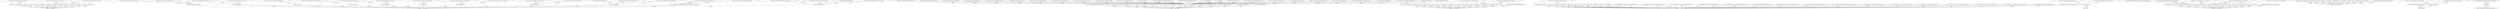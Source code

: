 digraph G {
  34492 [ label="34492: /bin/ping" shape="box" ];
  34433 [ label="34433: /bin/bash" shape="box" ];
  80607 [ label="80607: /usr/bin/wget" shape="box" ];
  80478 [ label="80478: /bin/bash" shape="box" ];
  80659 [ label="80659: /bin/mv" shape="box" ];
  80592 [ label="80592: /usr/bin/wget" shape="box" ];
  34435 [ label="34435: /home/feishao/sysdigscripts/case2/case2.sh" shape="box" ];
  1237 [ label="1237: /bin/bash" shape="box" ];
  97473 [ label="97473: /usr/bin/curl" shape="box" ];
  97442 [ label="97442: /bin/bash" shape="box" ];
  80513 [ label="80513: /usr/bin/wget" shape="box" ];
  115207 [ label="115207: /bin/ls" shape="box" ];
  34489 [ label="34489: /bin/ping" shape="box" ];
  97477 [ label="97477: /usr/bin/curl" shape="box" ];
  97518 [ label="97518: /bin/mv" shape="box" ];
  1403 [ label="1403: /bin/ping" shape="box" ];
  1336 [ label="1336: /usr/bin/python3" shape="box" ];
  1401 [ label="1401: /bin/ping" shape="box" ];
  34487 [ label="34487: /bin/ping" shape="box" ];
  115268 [ label="115268: /home/feishao/sysdigscripts/case6/case6.sh" shape="box" ];
  1569 [ label="1569: /usr/bin/wget" shape="box" ];
  1566 [ label="1566: <NA>" shape="box" ];
  1405 [ label="1405: /bin/ping" shape="box" ];
  80356 [ label="80356: /bin/ls" shape="box" ];
  80620 [ label="80620: /usr/bin/wget" shape="box" ];
  1437 [ label="1437: /bin/ping" shape="box" ];
  34474 [ label="34474: /bin/ping" shape="box" ];
  34472 [ label="34472: /bin/ping" shape="box" ];
  1435 [ label="1435: /bin/ping" shape="box" ];
  34476 [ label="34476: /bin/ping" shape="box" ];
  34401 [ label="34401: /bin/ls" shape="box" ];
  108789 [ label="108789: /bin/ping" shape="box" ];
  108782 [ label="108782: /bin/bash" shape="box" ];
  80597 [ label="80597: /usr/bin/wget" shape="box" ];
  108787 [ label="108787: /bin/ping" shape="box" ];
  97444 [ label="97444: /home/feishao/sysdigscripts/case4/case4.sh" shape="box" ];
  80480 [ label="80480: /home/feishao/sysdigscripts/case3/case3.sh" shape="box" ];
  1391 [ label="1391: /bin/ping" shape="box" ];
  97468 [ label="97468: /usr/bin/curl" shape="box" ];
  108827 [ label="108827: /bin/ping" shape="box" ];
  27049 [ label="27049: /usr/bin/python3.7" shape="box" ];
  1393 [ label="1393: /bin/ping" shape="box" ];
  108829 [ label="108829: /bin/ping" shape="box" ];
  97418 [ label="97418: /bin/ls" shape="box" ];
  115290 [ label="115290: /bin/ping" shape="box" ];
  115269 [ label="115269: /bin/bash" shape="box" ];
  97521 [ label="97521: /bin/mv" shape="box" ];
  80623 [ label="80623: /usr/bin/wget" shape="box" ];
  97458 [ label="97458: /usr/bin/curl" shape="box" ];
  97454 [ label="97454: /usr/bin/curl" shape="box" ];
  1661 [ label="1661: <NA>" shape="box" ];
  34576 [ label="34576: /usr/bin/wget" shape="box" ];
  80487 [ label="80487: /usr/bin/wget" shape="box" ];
  97471 [ label="97471: /usr/bin/curl" shape="box" ];
  34449 [ label="34449: /bin/ping" shape="box" ];
  97475 [ label="97475: /usr/bin/curl" shape="box" ];
  34447 [ label="34447: /bin/ping" shape="box" ];
  97481 [ label="97481: /usr/bin/curl" shape="box" ];
  108916 [ label="108916: /usr/bin/wget" shape="box" ];
  115276 [ label="115276: /bin/ping" shape="box" ];
  97447 [ label="97447: /usr/bin/curl" shape="box" ];
  115292 [ label="115292: /usr/bin/wget" shape="box" ];
  115266 [ label="115266: /bin/bash" shape="box" ];
  97483 [ label="97483: /usr/bin/wget" shape="box" ];
  115278 [ label="115278: /bin/ping" shape="box" ];
  45572 [ label="45572: /usr/bin/vi" shape="box" ];
  115274 [ label="115274: /bin/ping" shape="box" ];
  108693 [ label="108693: /bin/ls" shape="box" ];
  108832 [ label="108832: /bin/ping" shape="box" ];
  115272 [ label="115272: /bin/ping" shape="box" ];
  1379 [ label="1379: /bin/ping" shape="box" ];
  115288 [ label="115288: /bin/ping" shape="box" ];
  80482 [ label="80482: /usr/bin/wget" shape="box" ];
  115282 [ label="115282: /bin/ping" shape="box" ];
  108804 [ label="108804: /bin/ping" shape="box" ];
  115284 [ label="115284: /bin/ping" shape="box" ];
  1440 [ label="1440: /bin/ping" shape="box" ];
  1653 [ label="1653: <NA>" shape="box" ];
  115280 [ label="115280: /bin/ping" shape="box" ];
  108784 [ label="108784: /home/feishao/sysdigscripts/case5/case5.sh" shape="box" ];
  115286 [ label="115286: /bin/ping" shape="box" ];
  108802 [ label="108802: /bin/ping" shape="box" ];
  34468 [ label="34468: /bin/ping" shape="box" ];
  34622 [ label="34622: /bin/mv" shape="box" ];
  108800 [ label="108800: /bin/ping" shape="box" ];
  34466 [ label="34466: /bin/ping" shape="box" ];
  80615 [ label="80615: /usr/bin/wget" shape="box" ];
  108791 [ label="108791: /bin/ping" shape="box" ];
  80584 [ label="80584: /usr/bin/wget" shape="box" ];
  80527 [ label="80527: /usr/bin/wget" shape="box" ];
  1351 [ label="1351: /bin/ping" shape="box" ];
  97462 [ label="97462: /usr/bin/curl" shape="box" ];
  108797 [ label="108797: /bin/ping" shape="box" ];
  80621 [ label="80621: 129.22.31.135/32:33528->54.208.248.38/32:80" shape="parallelogram" ];
  108926 [ label="108926: 129.22.31.135/32:34074->162.125.6.18/32:443" shape="parallelogram" ];
  45580 [ label="45580: /usr/share/vim/vim74/syntax/syncolor.vim" shape="ellipse" ];
  34578 [ label="34578: 129.22.31.135/32:35024->162.125.3.18/32:443" shape="parallelogram" ];
  80616 [ label="80616: 129.22.31.135/32:43180->17.253.144.10/32:80" shape="parallelogram" ];
  80514 [ label="80514: 129.22.31.135/32:33562->74.6.231.20/32:443" shape="parallelogram" ];
  80586 [ label="80586: /usr/lib/ssl/certs/1001acf7.0" shape="ellipse" ];
  34490 [ label="34490: 129.22.31.135/32:51336->129.22.104.25/32:53" shape="parallelogram" ];
  115293 [ label="115293: 129.22.31.135/32:36694->162.125.6.18/32:443" shape="parallelogram" ];
  115270 [ label="115270: /home/feishao/sysdigscripts/case6/ping_others.sh" shape="ellipse" ];
  45588 [ label="45588: /usr/share/vim/vim74/plugin/spellfile.vim" shape="ellipse" ];
  115333 [ label="115333: 129.22.31.135/32:39758->162.125.6.15/32:443" shape="parallelogram" ];
  45587 [ label="45587: /usr/share/vim/vim74/plugin/rrhelper.vim" shape="ellipse" ];
  981 [ label="981: /usr/lib/python3.7/__pycache__/tokenize.cpython-37.pyc" shape="ellipse" ];
  108830 [ label="108830: 129.22.31.135/32:44630->129.22.104.25/32:53" shape="parallelogram" ];
  45573 [ label="45573: /usr/lib/x86_64-linux-gnu/libgpm.so.2" shape="ellipse" ];
  80585 [ label="80585: 129.22.31.135/32:37884->142.250.190.46/32:443" shape="parallelogram" ];
  45592 [ label="45592: /usr/share/vim/vim74/plugin/zipPlugin.vim" shape="ellipse" ];
  80483 [ label="80483: 129.22.31.135/32:47736->142.250.191.238/32:80" shape="parallelogram" ];
  80338 [ label="80338: /tmp/sh-thd-2710398384061" shape="ellipse" ];
  959 [ label="959: /usr/lib/python3.7/__pycache__/sre_parse.cpython-37.pyc" shape="ellipse" ];
  980 [ label="980: /usr/lib/python3.7/__pycache__/linecache.cpython-37.pyc" shape="ellipse" ];
  15 [ label="15: /lib/x86_64-linux-gnu/libnss_compat.so.2" shape="ellipse" ];
  45584 [ label="45584: /usr/share/vim/vim74/plugin/logiPat.vim" shape="ellipse" ];
  80484 [ label="80484: 129.22.31.135/32:46398->172.217.0.164/32:80" shape="parallelogram" ];
  80617 [ label="80617: 129.22.31.135/32:50138->23.219.12.208/32:443" shape="parallelogram" ];
  1578 [ label="1578: 129.22.31.135/32:33288->162.125.6.18/32:443" shape="parallelogram" ];
  975 [ label="975: /usr/lib/python3.7/__pycache__/signal.cpython-37.pyc" shape="ellipse" ];
  45583 [ label="45583: /usr/share/vim/vim74/plugin/gzip.vim" shape="ellipse" ];
  115267 [ label="115267: /home/feishao/sysdigscripts/case6/case6.sh" shape="ellipse" ];
  80608 [ label="80608: 129.22.31.135/32:48672->205.251.242.103/32:80" shape="parallelogram" ];
  80479 [ label="80479: /home/feishao/sysdigscripts/case3/case3.sh" shape="ellipse" ];
  34619 [ label="34619: 129.22.31.135/32:43846->162.125.6.15/32:443" shape="parallelogram" ];
  45579 [ label="45579: /usr/share/vim/vim74/syntax/synload.vim" shape="ellipse" ];
  974 [ label="974: /usr/lib/python3.7/__pycache__/subprocess.cpython-37.pyc" shape="ellipse" ];
  45590 [ label="45590: /usr/share/vim/vim74/plugin/tohtml.vim" shape="ellipse" ];
  45595 [ label="45595: /usr/share/vim/vim74/syntax/sh.vim" shape="ellipse" ];
  45575 [ label="45575: /usr/share/vim/vimrc" shape="ellipse" ];
  80587 [ label="80587: 129.22.31.135/32:39874->142.250.190.78/32:443" shape="parallelogram" ];
  1337 [ label="1337: /home/feishao/sysdigscripts/case1/case1.py" shape="ellipse" ];
  961 [ label="961: /usr/lib/python3.7/__pycache__/copyreg.cpython-37.pyc" shape="ellipse" ];
  80613 [ label="80613: 129.22.31.135/32:57102->18.160.19.119/32:443" shape="parallelogram" ];
  45582 [ label="45582: /usr/share/vim/vim74/plugin/getscriptPlugin.vim" shape="ellipse" ];
  80522 [ label="80522: 129.22.31.135/32:53726->74.6.231.21/32:443" shape="parallelogram" ];
  976 [ label="976: /usr/lib/python3.7/__pycache__/selectors.cpython-37.pyc" shape="ellipse" ];
  80594 [ label="80594: 129.22.31.135/32:42568->31.13.66.35/32:443" shape="parallelogram" ];
  109012 [ label="109012: /home/feishao/sysdigscripts/case5/sysrep_random_data?dl=0" shape="ellipse" ];
  108978 [ label="108978: 129.22.31.135/32:37140->162.125.6.15/32:443" shape="parallelogram" ];
  45586 [ label="45586: /usr/share/vim/vim74/plugin/netrwPlugin.vim" shape="ellipse" ];
  977 [ label="977: /usr/lib/python3.7/collections/__pycache__/abc.cpython-37.pyc" shape="ellipse" ];
  108783 [ label="108783: /home/feishao/sysdigscripts/case5/case5.sh" shape="ellipse" ];
  80598 [ label="80598: 129.22.31.135/32:60196->104.244.42.65/32:443" shape="parallelogram" ];
  80593 [ label="80593: 129.22.31.135/32:42566->31.13.66.35/32:443" shape="parallelogram" ];
  979 [ label="979: /usr/lib/python3.7/__pycache__/traceback.cpython-37.pyc" shape="ellipse" ];
  1111 [ label="1111: /lib/terminfo/x/xterm" shape="ellipse" ];
  1438 [ label="1438: 129.22.31.135/32:43844->129.22.104.25/32:53" shape="parallelogram" ];
  978 [ label="978: /usr/lib/python3.7/__pycache__/threading.cpython-37.pyc" shape="ellipse" ];
  97513 [ label="97513: 129.22.31.135/32:34150->162.125.6.15/32:443" shape="parallelogram" ];
  45577 [ label="45577: /etc/papersize" shape="ellipse" ];
  16 [ label="16: /lib/x86_64-linux-gnu/libnsl.so.1" shape="ellipse" ];
  80510 [ label="80510: 129.22.31.135/32:47500->110.242.68.66/32:80" shape="parallelogram" ];
  45585 [ label="45585: /usr/share/vim/vim74/plugin/matchparen.vim" shape="ellipse" ];
  80612 [ label="80612: /usr/lib/ssl/certs/607986c7.0" shape="ellipse" ];
  1644 [ label="1644: 129.22.31.135/32:36352->162.125.6.15/32:443" shape="parallelogram" ];
  115200 [ label="115200: /tmp/sh-thd-5420332894776" shape="ellipse" ];
  957 [ label="957: /usr/lib/python3.7/__pycache__/enum.cpython-37.pyc" shape="ellipse" ];
  45578 [ label="45578: /usr/share/vim/vim74/syntax/syntax.vim" shape="ellipse" ];
  958 [ label="958: /usr/lib/python3.7/__pycache__/sre_compile.cpython-37.pyc" shape="ellipse" ];
  80566 [ label="80566: 129.22.31.135/32:37072->103.41.167.234/32:80" shape="parallelogram" ];
  960 [ label="960: /usr/lib/python3.7/__pycache__/sre_constants.cpython-37.pyc" shape="ellipse" ];
  983 [ label="983: /usr/lib/python3.7/__pycache__/_weakrefset.cpython-37.pyc" shape="ellipse" ];
  17 [ label="17: /lib/x86_64-linux-gnu/libnss_nis.so.2" shape="ellipse" ];
  80624 [ label="80624: 129.22.31.135/32:53916->162.125.6.18/32:443" shape="parallelogram" ];
  45589 [ label="45589: /usr/share/vim/vim74/plugin/tarPlugin.vim" shape="ellipse" ];
  45576 [ label="45576: /usr/share/vim/vim74/debian.vim" shape="ellipse" ];
  45574 [ label="45574: /usr/lib/x86_64-linux-gnu/libpython3.5m.so.1.0" shape="ellipse" ];
  45581 [ label="45581: /usr/share/vim/vim74/filetype.vim" shape="ellipse" ];
  45591 [ label="45591: /usr/share/vim/vim74/plugin/vimballPlugin.vim" shape="ellipse" ];
  109011 [ label="109011: /home/feishao/sysdigscripts/case5/read_exp_data.py" shape="ellipse" ];
  45593 [ label="45593: /home/feishao/.viminfo" shape="ellipse" ];
  97488 [ label="97488: 129.22.31.135/32:59318->162.125.6.18/32:443" shape="parallelogram" ];
  97443 [ label="97443: /home/feishao/sysdigscripts/case4/case4.sh" shape="ellipse" ];
  982 [ label="982: /usr/lib/python3.7/__pycache__/token.cpython-37.pyc" shape="ellipse" ];
  956 [ label="956: /usr/lib/python3.7/__pycache__/re.cpython-37.pyc" shape="ellipse" ];
  80567 [ label="80567: 129.22.31.135/32:37454->43.152.134.28/32:443" shape="parallelogram" ];
  80646 [ label="80646: 129.22.31.135/32:56980->162.125.6.15/32:443" shape="parallelogram" ];
  80610 [ label="80610: 129.22.31.135/32:34668->205.251.242.103/32:443" shape="parallelogram" ];
  1318 [ label="1318: /tmp/sh-thd-1355825458580" shape="ellipse" ];
  115336 [ label="115336: /bin/mv" shape="box" ];
  115337 [ label="115337: /home/feishao/sysdigscripts/case6/malicious.py" shape="ellipse" ];
  46463 [ label="46463: /home/feishao/.viminfo.tmp" shape="ellipse" ];
  115334 [ label="115334: /home/feishao/sysdigscripts/case6/call_others.py?dl=0" shape="ellipse" ];
  34492 -> 34433 [ label="1492747" ];
  80607 -> 80478 [ label="4024272" ];
  80659 -> 80478 [ label="4048329" ];
  80592 -> 80478 [ label="4023624" ];
  34435 -> 1237 [ label="1491360" ];
  97473 -> 97442 [ label="16482708" ];
  80513 -> 80478 [ label="4015434" ];
  115207 -> 1237 [ label="25474246" ];
  34489 -> 34433 [ label="1492711" ];
  97477 -> 97442 [ label="16482908" ];
  97518 -> 97442 [ label="16508487" ];
  1403 -> 1336 [ label="58675" ];
  1401 -> 1336 [ label="58644" ];
  34487 -> 34433 [ label="1492679" ];
  115268 -> 1237 [ label="25480776" ];
  1569 -> 1566 [ label="66396" ];
  1405 -> 1336 [ label="58706" ];
  80356 -> 1237 [ label="4006450" ];
  80620 -> 80478 [ label="4024734" ];
  1437 -> 1336 [ label="60621" ];
  34474 -> 34433 [ label="1492467" ];
  34472 -> 34433 [ label="1492436" ];
  1435 -> 1336 [ label="60588" ];
  34476 -> 34433 [ label="1492499" ];
  34401 -> 1237 [ label="1490162" ];
  108789 -> 108782 [ label="22087380" ];
  80597 -> 80478 [ label="4023934" ];
  108787 -> 108782 [ label="22087261" ];
  97444 -> 1237 [ label="16480431" ];
  80480 -> 1237 [ label="4013041" ];
  1391 -> 1336 [ label="58453" ];
  97468 -> 97442 [ label="16482591" ];
  108827 -> 108782 [ label="22091913" ];
  27049 -> 108782 [ label="22135036" ];
  1393 -> 1336 [ label="58507" ];
  108829 -> 108782 [ label="22091976" ];
  97418 -> 1237 [ label="16475443" ];
  115290 -> 115269 [ label="25480869" ];
  97521 -> 97442 [ label="16508502" ];
  80623 -> 80478 [ label="4024806" ];
  97458 -> 97442 [ label="16481567" ];
  97454 -> 97442 [ label="16481414" ];
  1661 -> 1336 [ label="70327" ];
  34576 -> 34433 [ label="1496864" ];
  80487 -> 80478 [ label="4013175" ];
  97471 -> 97442 [ label="16482651" ];
  34449 -> 34433 [ label="1491403" ];
  97475 -> 97442 [ label="16482768" ];
  34447 -> 34433 [ label="1491372" ];
  97481 -> 97442 [ label="16483041" ];
  108916 -> 108782 [ label="22105471" ];
  115276 -> 115269 [ label="25480813" ];
  97447 -> 97442 [ label="16480445" ];
  115292 -> 115266 [ label="25480879" ];
  97483 -> 97442 [ label="16483109" ];
  115278 -> 115269 [ label="25480821" ];
  45572 -> 1237 [ label="1998563" ];
  115274 -> 115269 [ label="25480805" ];
  108693 -> 1237 [ label="22073689" ];
  108832 -> 108782 [ label="22092056" ];
  115272 -> 115269 [ label="25480797" ];
  1379 -> 1336 [ label="57476" ];
  115288 -> 115269 [ label="25480861" ];
  80482 -> 80478 [ label="4013053" ];
  115282 -> 115269 [ label="25480837" ];
  108804 -> 108782 [ label="22088423" ];
  115284 -> 115269 [ label="25480845" ];
  1440 -> 1336 [ label="60658" ];
  1653 -> 1336 [ label="70310" ];
  115280 -> 115269 [ label="25480829" ];
  108784 -> 1237 [ label="22086950" ];
  115286 -> 115269 [ label="25480853" ];
  108802 -> 108782 [ label="22088380" ];
  34468 -> 34433 [ label="1492348" ];
  34622 -> 34433 [ label="1519761" ];
  108800 -> 108782 [ label="22088336" ];
  34466 -> 34433 [ label="1492312" ];
  80615 -> 80478 [ label="4024514" ];
  108791 -> 108782 [ label="22087728" ];
  80584 -> 80478 [ label="4021613" ];
  80527 -> 80478 [ label="4018299" ];
  1351 -> 1336 [ label="56454" ];
  97462 -> 97442 [ label="16482444" ];
  108797 -> 108782 [ label="22088019" ];
  80621 -> 80620 [ label="4024793" ];
  108926 -> 108916 [ label="22106413" ];
  45580 -> 45572 [ label="1998592" ];
  34578 -> 34576 [ label="1496928" ];
  80616 -> 80615 [ label="4024568" ];
  80514 -> 80513 [ label="4015504" ];
  80586 -> 80584 [ label="4021687" ];
  34490 -> 34489 [ label="1492736" ];
  115293 -> 115292 [ label="25480941" ];
  115270 -> 115269 [ label="25480793" ];
  45588 -> 45572 [ label="1998646" ];
  115333 -> 115292 [ label="25483222" ];
  45587 -> 45572 [ label="1998645" ];
  981 -> 1336 [ label="56430" ];
  108830 -> 108829 [ label="22092038" ];
  45573 -> 45572 [ label="1998568" ];
  80585 -> 80584 [ label="4021682" ];
  45592 -> 45572 [ label="1998660" ];
  80483 -> 80482 [ label="4013109" ];
  80338 -> 1237 [ label="4005423" ];
  959 -> 1336 [ label="56436" ];
  980 -> 1336 [ label="56428" ];
  15 -> 45572 [ label="1998675" ];
  45584 -> 45572 [ label="1998631" ];
  80484 -> 80482 [ label="4013136" ];
  80617 -> 80615 [ label="4024603" ];
  1578 -> 1569 [ label="66457" ];
  975 -> 1336 [ label="56416" ];
  45583 -> 45572 [ label="1998628" ];
  115267 -> 115266 [ label="25480785" ];
  80608 -> 80607 [ label="4024328" ];
  80479 -> 80478 [ label="4024803" ];
  34619 -> 34576 [ label="1499204" ];
  45579 -> 45572 [ label="1998591" ];
  974 -> 1336 [ label="56412" ];
  45590 -> 45572 [ label="1998652" ];
  45595 -> 45572 [ label="1998689" ];
  45575 -> 45572 [ label="1998584" ];
  80587 -> 80584 [ label="4021731" ];
  1337 -> 1336 [ label="56407" ];
  961 -> 1336 [ label="56440" ];
  80613 -> 80607 [ label="4024477" ];
  45582 -> 45572 [ label="1998625" ];
  80522 -> 80513 [ label="4015776" ];
  976 -> 1336 [ label="56420" ];
  80594 -> 80592 [ label="4023733" ];
  109012 -> 27049 [ label="22137256" ];
  108978 -> 108916 [ label="22112991" ];
  45586 -> 45572 [ label="1998640" ];
  977 -> 1336 [ label="56422" ];
  108783 -> 108782 [ label="22187498" ];
  80598 -> 80597 [ label="4023996" ];
  80593 -> 80592 [ label="4023689" ];
  979 -> 1336 [ label="56426" ];
  1111 -> 45572 [ label="1998582" ];
  1438 -> 1437 [ label="60647" ];
  978 -> 1336 [ label="56424" ];
  97513 -> 97483 [ label="16486948" ];
  45577 -> 45572 [ label="1998586" ];
  16 -> 45572 [ label="1998676" ];
  80510 -> 80487 [ label="4015405" ];
  45585 -> 45572 [ label="1998636" ];
  80612 -> 80607 [ label="4024435" ];
  1644 -> 1569 [ label="70175" ];
  115200 -> 1237 [ label="25473919" ];
  957 -> 1336 [ label="56418" ];
  45578 -> 45572 [ label="1998590" ];
  958 -> 1336 [ label="56434" ];
  80566 -> 80527 [ label="4020487" ];
  960 -> 1336 [ label="56438" ];
  983 -> 1336 [ label="56444" ];
  17 -> 45572 [ label="1998677" ];
  80624 -> 80623 [ label="4024870" ];
  45589 -> 45572 [ label="1998649" ];
  45576 -> 45572 [ label="1998585" ];
  45574 -> 45572 [ label="1998570" ];
  45581 -> 45572 [ label="1998597" ];
  45591 -> 45572 [ label="1998657" ];
  109011 -> 27049 [ label="22137219" ];
  45593 -> 45572 [ label="2041030" ];
  97488 -> 97483 [ label="16483175" ];
  97443 -> 97442 [ label="16480441" ];
  982 -> 1336 [ label="56442" ];
  956 -> 1336 [ label="56432" ];
  80567 -> 80527 [ label="4020530" ];
  80646 -> 80623 [ label="4026966" ];
  80610 -> 80607 [ label="4024354" ];
  1318 -> 1237 [ label="56163" ];
  115336 -> 115337 [ label="25483289" ];
  46463 -> 45572 [ label="2041037" ];
  115334 -> 115336 [ label="25483288" ];
}
